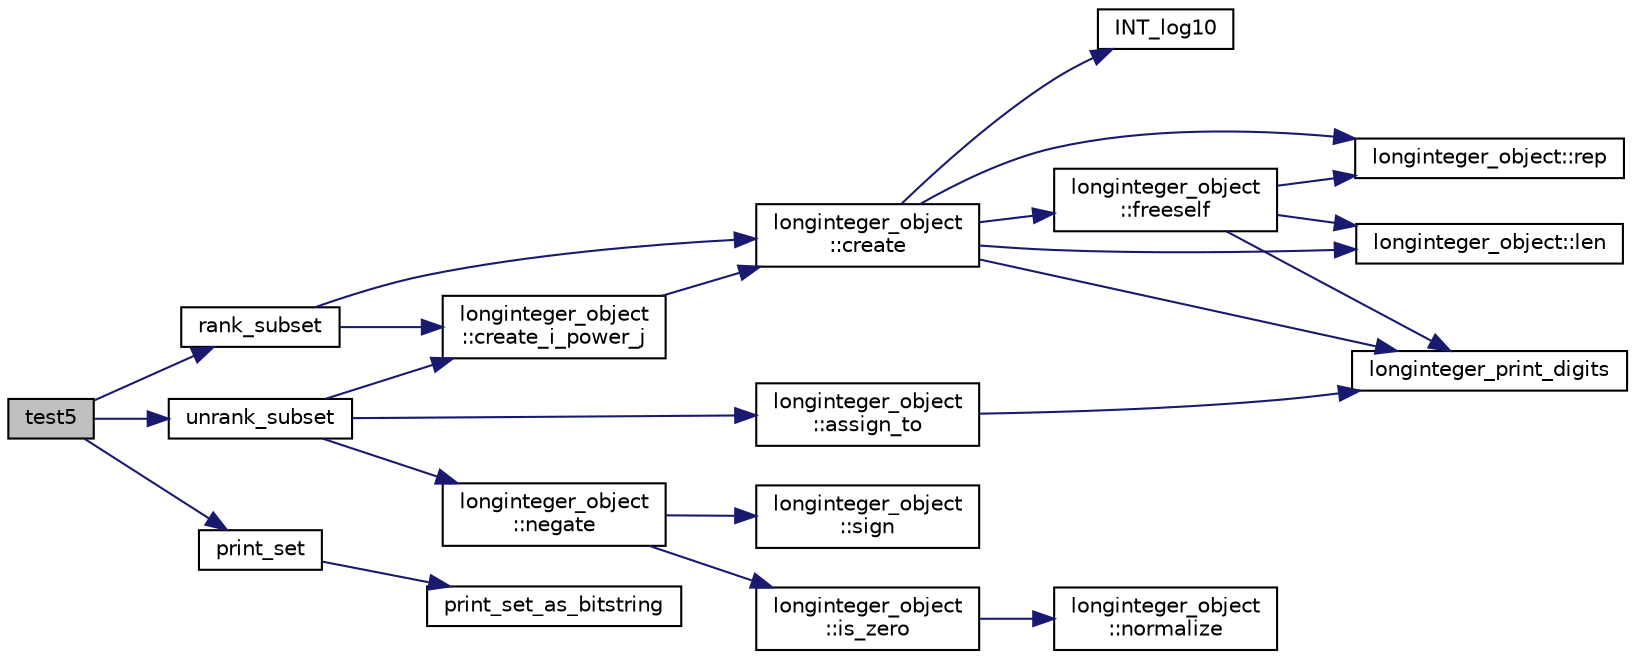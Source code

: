 digraph "test5"
{
  edge [fontname="Helvetica",fontsize="10",labelfontname="Helvetica",labelfontsize="10"];
  node [fontname="Helvetica",fontsize="10",shape=record];
  rankdir="LR";
  Node260 [label="test5",height=0.2,width=0.4,color="black", fillcolor="grey75", style="filled", fontcolor="black"];
  Node260 -> Node261 [color="midnightblue",fontsize="10",style="solid",fontname="Helvetica"];
  Node261 [label="rank_subset",height=0.2,width=0.4,color="black", fillcolor="white", style="filled",URL="$de/ded/test2_8_c.html#abf5de6698fa2a247092d09eb65dbec60"];
  Node261 -> Node262 [color="midnightblue",fontsize="10",style="solid",fontname="Helvetica"];
  Node262 [label="longinteger_object\l::create",height=0.2,width=0.4,color="black", fillcolor="white", style="filled",URL="$dd/d7e/classlonginteger__object.html#a95d2eebc60849c3963a49298b1f498c2"];
  Node262 -> Node263 [color="midnightblue",fontsize="10",style="solid",fontname="Helvetica"];
  Node263 [label="longinteger_object\l::freeself",height=0.2,width=0.4,color="black", fillcolor="white", style="filled",URL="$dd/d7e/classlonginteger__object.html#a06450f8c4795d81da6d680830ef958a1"];
  Node263 -> Node264 [color="midnightblue",fontsize="10",style="solid",fontname="Helvetica"];
  Node264 [label="longinteger_print_digits",height=0.2,width=0.4,color="black", fillcolor="white", style="filled",URL="$de/dc5/algebra__and__number__theory_8h.html#ac2bac7b12f5b6440b8dad275cd7a157d"];
  Node263 -> Node265 [color="midnightblue",fontsize="10",style="solid",fontname="Helvetica"];
  Node265 [label="longinteger_object::rep",height=0.2,width=0.4,color="black", fillcolor="white", style="filled",URL="$dd/d7e/classlonginteger__object.html#a3ecaf12738cc721d281c416503f241e2"];
  Node263 -> Node266 [color="midnightblue",fontsize="10",style="solid",fontname="Helvetica"];
  Node266 [label="longinteger_object::len",height=0.2,width=0.4,color="black", fillcolor="white", style="filled",URL="$dd/d7e/classlonginteger__object.html#a0bfeae35be8a6fd44ed7f76413596ab1"];
  Node262 -> Node267 [color="midnightblue",fontsize="10",style="solid",fontname="Helvetica"];
  Node267 [label="INT_log10",height=0.2,width=0.4,color="black", fillcolor="white", style="filled",URL="$de/dc5/algebra__and__number__theory_8h.html#a98bc0a6c562370a355165d2538dac250"];
  Node262 -> Node264 [color="midnightblue",fontsize="10",style="solid",fontname="Helvetica"];
  Node262 -> Node265 [color="midnightblue",fontsize="10",style="solid",fontname="Helvetica"];
  Node262 -> Node266 [color="midnightblue",fontsize="10",style="solid",fontname="Helvetica"];
  Node261 -> Node268 [color="midnightblue",fontsize="10",style="solid",fontname="Helvetica"];
  Node268 [label="longinteger_object\l::create_i_power_j",height=0.2,width=0.4,color="black", fillcolor="white", style="filled",URL="$dd/d7e/classlonginteger__object.html#abd7f646a9077ab9a8c2754c221ae8e2a"];
  Node268 -> Node262 [color="midnightblue",fontsize="10",style="solid",fontname="Helvetica"];
  Node260 -> Node269 [color="midnightblue",fontsize="10",style="solid",fontname="Helvetica"];
  Node269 [label="unrank_subset",height=0.2,width=0.4,color="black", fillcolor="white", style="filled",URL="$de/ded/test2_8_c.html#a6e62c789be7f7dbbd6b92e0bd4d23fb6"];
  Node269 -> Node270 [color="midnightblue",fontsize="10",style="solid",fontname="Helvetica"];
  Node270 [label="longinteger_object\l::assign_to",height=0.2,width=0.4,color="black", fillcolor="white", style="filled",URL="$dd/d7e/classlonginteger__object.html#a891b9d0947bfce181245ab5cffe9482a"];
  Node270 -> Node264 [color="midnightblue",fontsize="10",style="solid",fontname="Helvetica"];
  Node269 -> Node268 [color="midnightblue",fontsize="10",style="solid",fontname="Helvetica"];
  Node269 -> Node271 [color="midnightblue",fontsize="10",style="solid",fontname="Helvetica"];
  Node271 [label="longinteger_object\l::negate",height=0.2,width=0.4,color="black", fillcolor="white", style="filled",URL="$dd/d7e/classlonginteger__object.html#aa2305cd4d3ee6e462c70c40acc61a6af"];
  Node271 -> Node272 [color="midnightblue",fontsize="10",style="solid",fontname="Helvetica"];
  Node272 [label="longinteger_object\l::is_zero",height=0.2,width=0.4,color="black", fillcolor="white", style="filled",URL="$dd/d7e/classlonginteger__object.html#a0946732d08e5180a00480f4c40667101"];
  Node272 -> Node273 [color="midnightblue",fontsize="10",style="solid",fontname="Helvetica"];
  Node273 [label="longinteger_object\l::normalize",height=0.2,width=0.4,color="black", fillcolor="white", style="filled",URL="$dd/d7e/classlonginteger__object.html#ae27040d862a5624e98fc9582daa889ee"];
  Node271 -> Node274 [color="midnightblue",fontsize="10",style="solid",fontname="Helvetica"];
  Node274 [label="longinteger_object\l::sign",height=0.2,width=0.4,color="black", fillcolor="white", style="filled",URL="$dd/d7e/classlonginteger__object.html#ab69549d0bd669e44d776f14ab1a0a344"];
  Node260 -> Node275 [color="midnightblue",fontsize="10",style="solid",fontname="Helvetica"];
  Node275 [label="print_set",height=0.2,width=0.4,color="black", fillcolor="white", style="filled",URL="$de/ded/test2_8_c.html#a237e0c079f87580d6f54bcb35465dec0"];
  Node275 -> Node276 [color="midnightblue",fontsize="10",style="solid",fontname="Helvetica"];
  Node276 [label="print_set_as_bitstring",height=0.2,width=0.4,color="black", fillcolor="white", style="filled",URL="$de/ded/test2_8_c.html#a0adced9f033d150a230473be7db95be3"];
}

